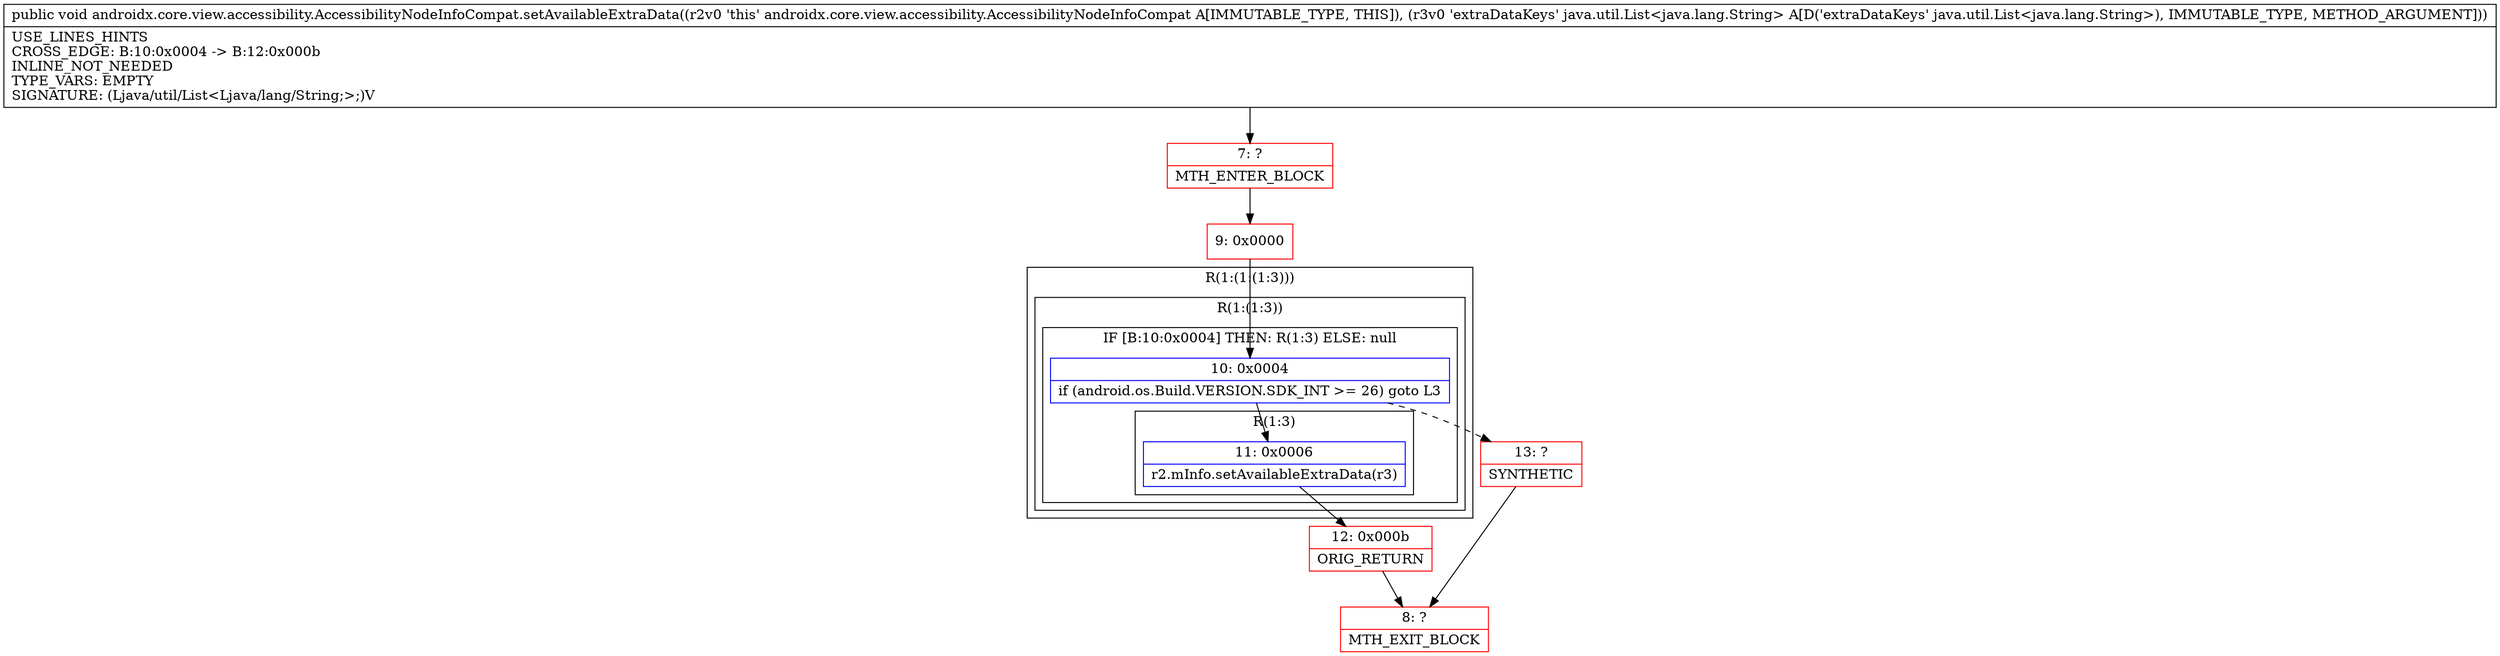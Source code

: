 digraph "CFG forandroidx.core.view.accessibility.AccessibilityNodeInfoCompat.setAvailableExtraData(Ljava\/util\/List;)V" {
subgraph cluster_Region_1001480001 {
label = "R(1:(1:(1:3)))";
node [shape=record,color=blue];
subgraph cluster_Region_1322915990 {
label = "R(1:(1:3))";
node [shape=record,color=blue];
subgraph cluster_IfRegion_1527421289 {
label = "IF [B:10:0x0004] THEN: R(1:3) ELSE: null";
node [shape=record,color=blue];
Node_10 [shape=record,label="{10\:\ 0x0004|if (android.os.Build.VERSION.SDK_INT \>= 26) goto L3\l}"];
subgraph cluster_Region_1020985320 {
label = "R(1:3)";
node [shape=record,color=blue];
Node_11 [shape=record,label="{11\:\ 0x0006|r2.mInfo.setAvailableExtraData(r3)\l}"];
}
}
}
}
Node_7 [shape=record,color=red,label="{7\:\ ?|MTH_ENTER_BLOCK\l}"];
Node_9 [shape=record,color=red,label="{9\:\ 0x0000}"];
Node_12 [shape=record,color=red,label="{12\:\ 0x000b|ORIG_RETURN\l}"];
Node_8 [shape=record,color=red,label="{8\:\ ?|MTH_EXIT_BLOCK\l}"];
Node_13 [shape=record,color=red,label="{13\:\ ?|SYNTHETIC\l}"];
MethodNode[shape=record,label="{public void androidx.core.view.accessibility.AccessibilityNodeInfoCompat.setAvailableExtraData((r2v0 'this' androidx.core.view.accessibility.AccessibilityNodeInfoCompat A[IMMUTABLE_TYPE, THIS]), (r3v0 'extraDataKeys' java.util.List\<java.lang.String\> A[D('extraDataKeys' java.util.List\<java.lang.String\>), IMMUTABLE_TYPE, METHOD_ARGUMENT]))  | USE_LINES_HINTS\lCROSS_EDGE: B:10:0x0004 \-\> B:12:0x000b\lINLINE_NOT_NEEDED\lTYPE_VARS: EMPTY\lSIGNATURE: (Ljava\/util\/List\<Ljava\/lang\/String;\>;)V\l}"];
MethodNode -> Node_7;Node_10 -> Node_11;
Node_10 -> Node_13[style=dashed];
Node_11 -> Node_12;
Node_7 -> Node_9;
Node_9 -> Node_10;
Node_12 -> Node_8;
Node_13 -> Node_8;
}

